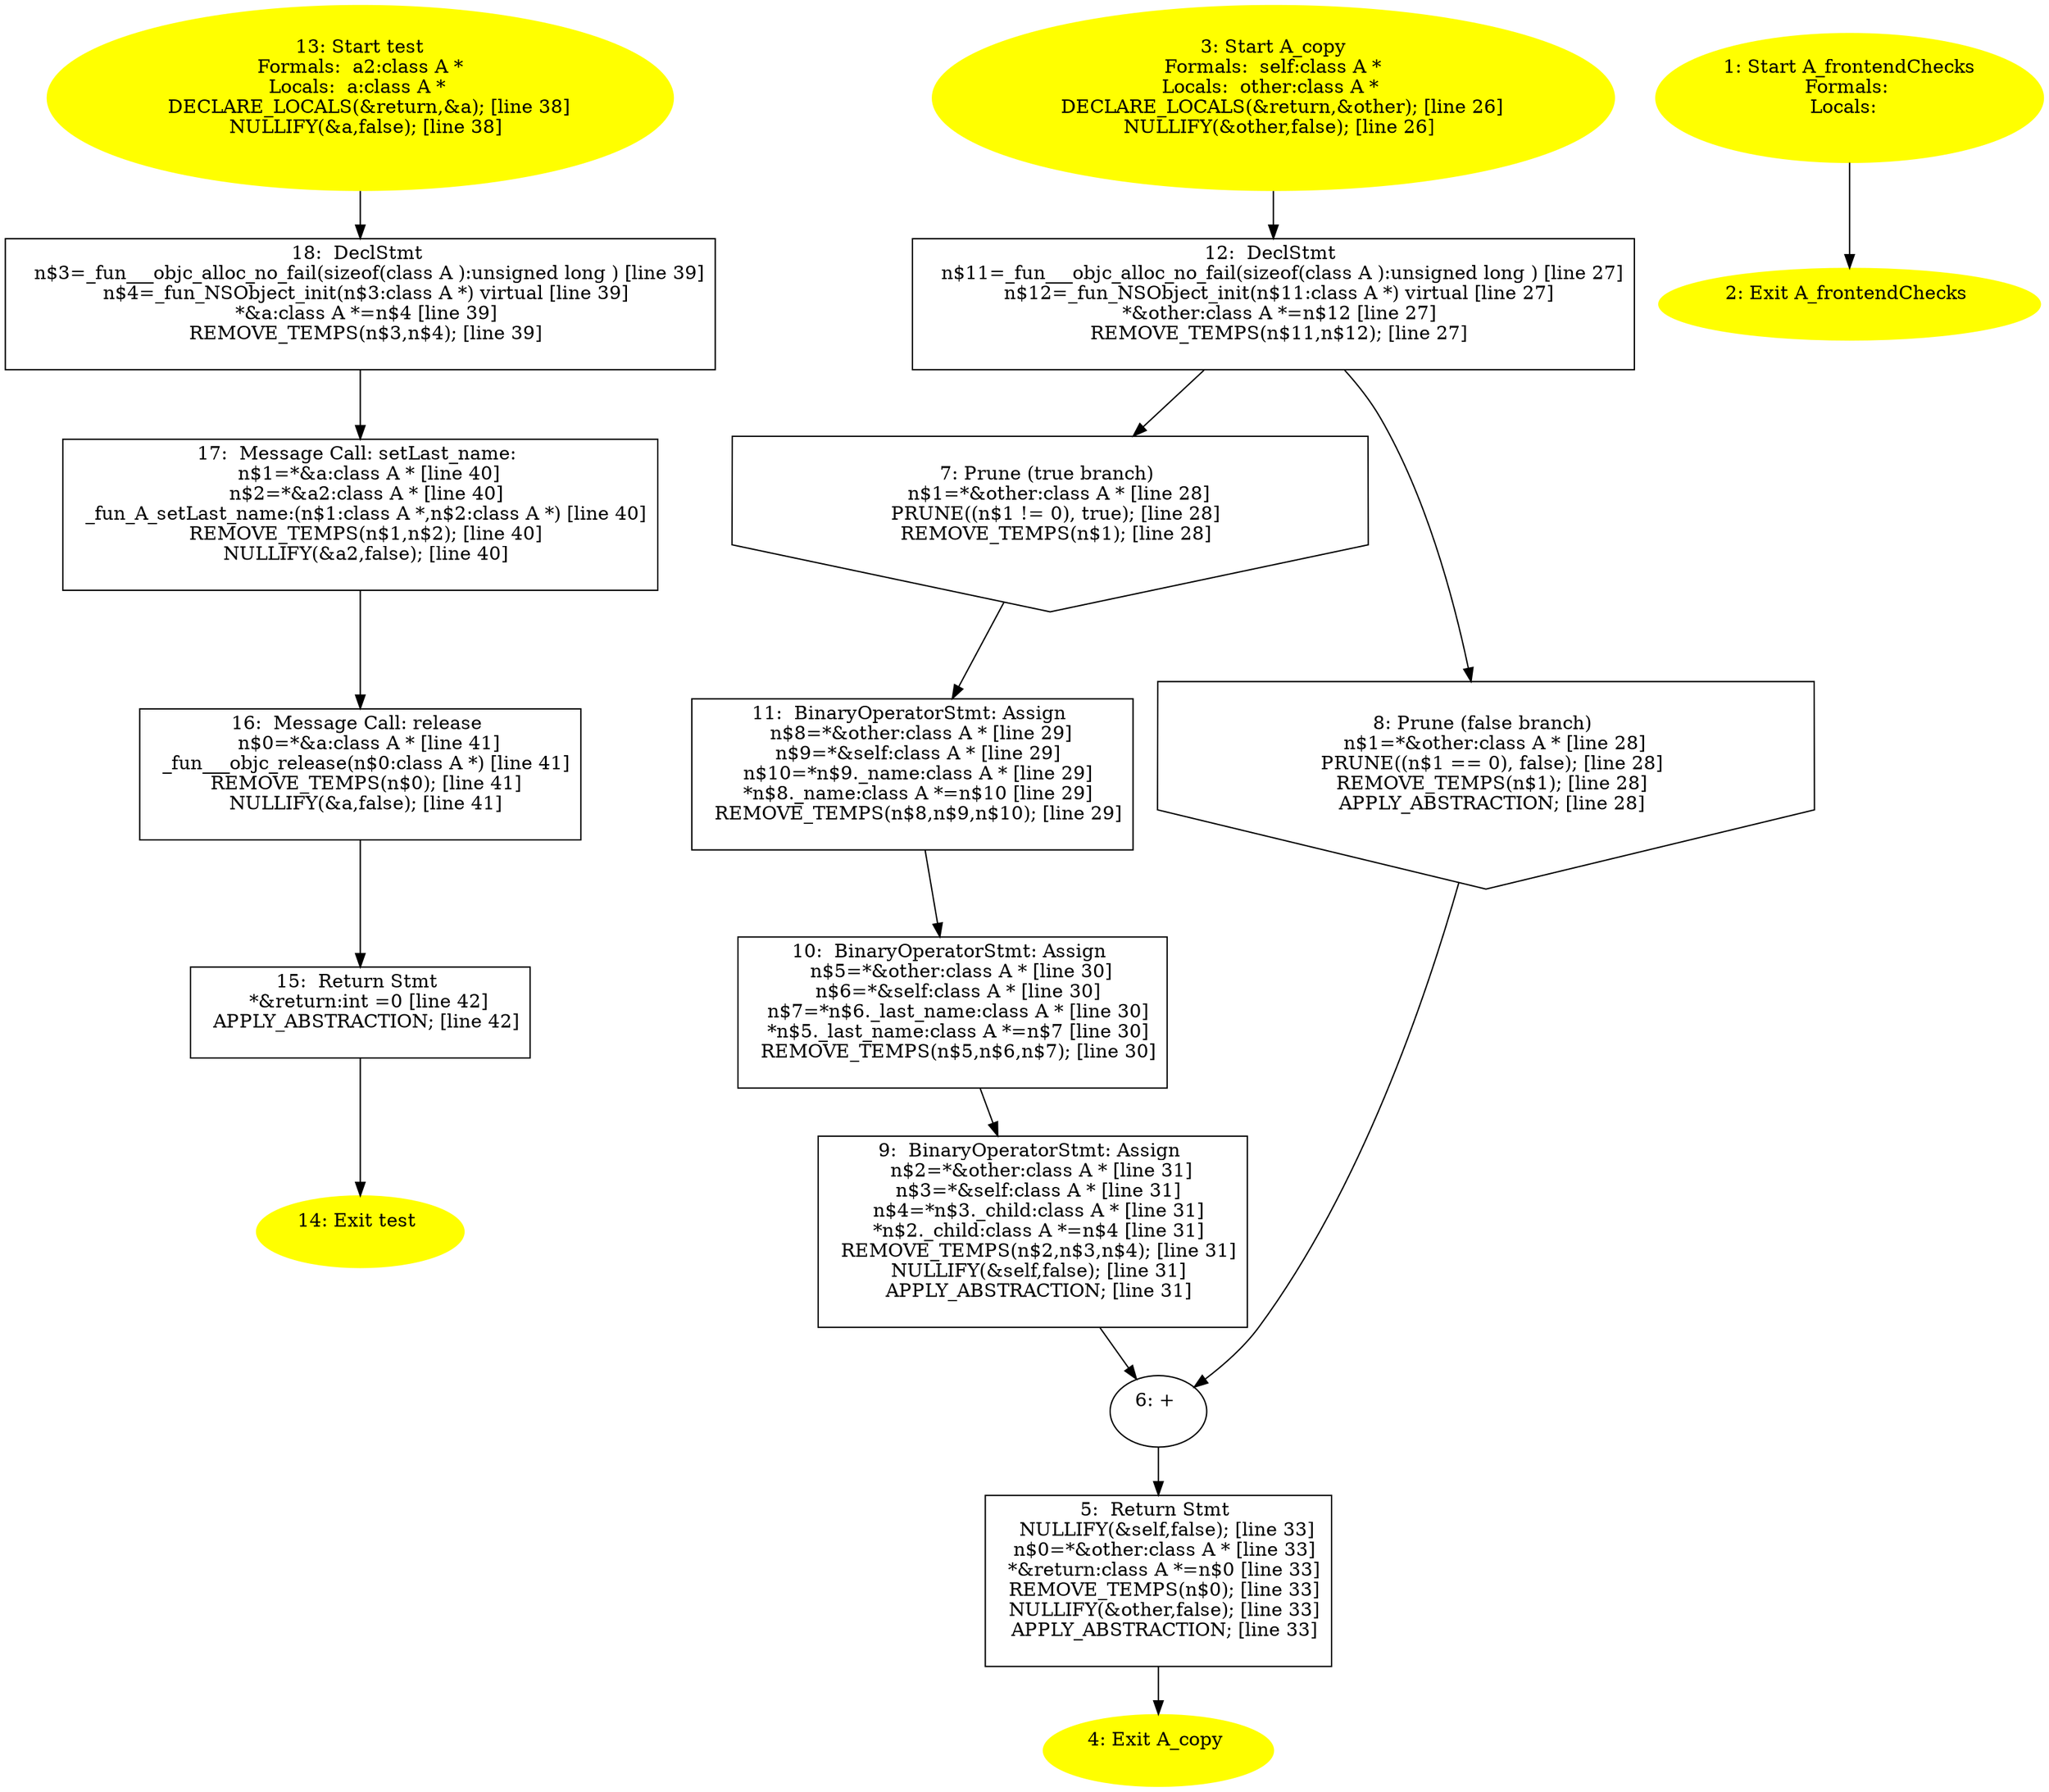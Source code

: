 digraph iCFG {
18 [label="18:  DeclStmt \n   n$3=_fun___objc_alloc_no_fail(sizeof(class A ):unsigned long ) [line 39]\n  n$4=_fun_NSObject_init(n$3:class A *) virtual [line 39]\n  *&a:class A *=n$4 [line 39]\n  REMOVE_TEMPS(n$3,n$4); [line 39]\n " shape="box"]
	

	 18 -> 17 ;
17 [label="17:  Message Call: setLast_name: \n   n$1=*&a:class A * [line 40]\n  n$2=*&a2:class A * [line 40]\n  _fun_A_setLast_name:(n$1:class A *,n$2:class A *) [line 40]\n  REMOVE_TEMPS(n$1,n$2); [line 40]\n  NULLIFY(&a2,false); [line 40]\n " shape="box"]
	

	 17 -> 16 ;
16 [label="16:  Message Call: release \n   n$0=*&a:class A * [line 41]\n  _fun___objc_release(n$0:class A *) [line 41]\n  REMOVE_TEMPS(n$0); [line 41]\n  NULLIFY(&a,false); [line 41]\n " shape="box"]
	

	 16 -> 15 ;
15 [label="15:  Return Stmt \n   *&return:int =0 [line 42]\n  APPLY_ABSTRACTION; [line 42]\n " shape="box"]
	

	 15 -> 14 ;
14 [label="14: Exit test \n  " color=yellow style=filled]
	

13 [label="13: Start test\nFormals:  a2:class A *\nLocals:  a:class A * \n   DECLARE_LOCALS(&return,&a); [line 38]\n  NULLIFY(&a,false); [line 38]\n " color=yellow style=filled]
	

	 13 -> 18 ;
12 [label="12:  DeclStmt \n   n$11=_fun___objc_alloc_no_fail(sizeof(class A ):unsigned long ) [line 27]\n  n$12=_fun_NSObject_init(n$11:class A *) virtual [line 27]\n  *&other:class A *=n$12 [line 27]\n  REMOVE_TEMPS(n$11,n$12); [line 27]\n " shape="box"]
	

	 12 -> 7 ;
	 12 -> 8 ;
11 [label="11:  BinaryOperatorStmt: Assign \n   n$8=*&other:class A * [line 29]\n  n$9=*&self:class A * [line 29]\n  n$10=*n$9._name:class A * [line 29]\n  *n$8._name:class A *=n$10 [line 29]\n  REMOVE_TEMPS(n$8,n$9,n$10); [line 29]\n " shape="box"]
	

	 11 -> 10 ;
10 [label="10:  BinaryOperatorStmt: Assign \n   n$5=*&other:class A * [line 30]\n  n$6=*&self:class A * [line 30]\n  n$7=*n$6._last_name:class A * [line 30]\n  *n$5._last_name:class A *=n$7 [line 30]\n  REMOVE_TEMPS(n$5,n$6,n$7); [line 30]\n " shape="box"]
	

	 10 -> 9 ;
9 [label="9:  BinaryOperatorStmt: Assign \n   n$2=*&other:class A * [line 31]\n  n$3=*&self:class A * [line 31]\n  n$4=*n$3._child:class A * [line 31]\n  *n$2._child:class A *=n$4 [line 31]\n  REMOVE_TEMPS(n$2,n$3,n$4); [line 31]\n  NULLIFY(&self,false); [line 31]\n  APPLY_ABSTRACTION; [line 31]\n " shape="box"]
	

	 9 -> 6 ;
8 [label="8: Prune (false branch) \n   n$1=*&other:class A * [line 28]\n  PRUNE((n$1 == 0), false); [line 28]\n  REMOVE_TEMPS(n$1); [line 28]\n  APPLY_ABSTRACTION; [line 28]\n " shape="invhouse"]
	

	 8 -> 6 ;
7 [label="7: Prune (true branch) \n   n$1=*&other:class A * [line 28]\n  PRUNE((n$1 != 0), true); [line 28]\n  REMOVE_TEMPS(n$1); [line 28]\n " shape="invhouse"]
	

	 7 -> 11 ;
6 [label="6: + \n  " ]
	

	 6 -> 5 ;
5 [label="5:  Return Stmt \n   NULLIFY(&self,false); [line 33]\n  n$0=*&other:class A * [line 33]\n  *&return:class A *=n$0 [line 33]\n  REMOVE_TEMPS(n$0); [line 33]\n  NULLIFY(&other,false); [line 33]\n  APPLY_ABSTRACTION; [line 33]\n " shape="box"]
	

	 5 -> 4 ;
4 [label="4: Exit A_copy \n  " color=yellow style=filled]
	

3 [label="3: Start A_copy\nFormals:  self:class A *\nLocals:  other:class A * \n   DECLARE_LOCALS(&return,&other); [line 26]\n  NULLIFY(&other,false); [line 26]\n " color=yellow style=filled]
	

	 3 -> 12 ;
2 [label="2: Exit A_frontendChecks \n  " color=yellow style=filled]
	

1 [label="1: Start A_frontendChecks\nFormals: \nLocals:  \n  " color=yellow style=filled]
	

	 1 -> 2 ;
}
